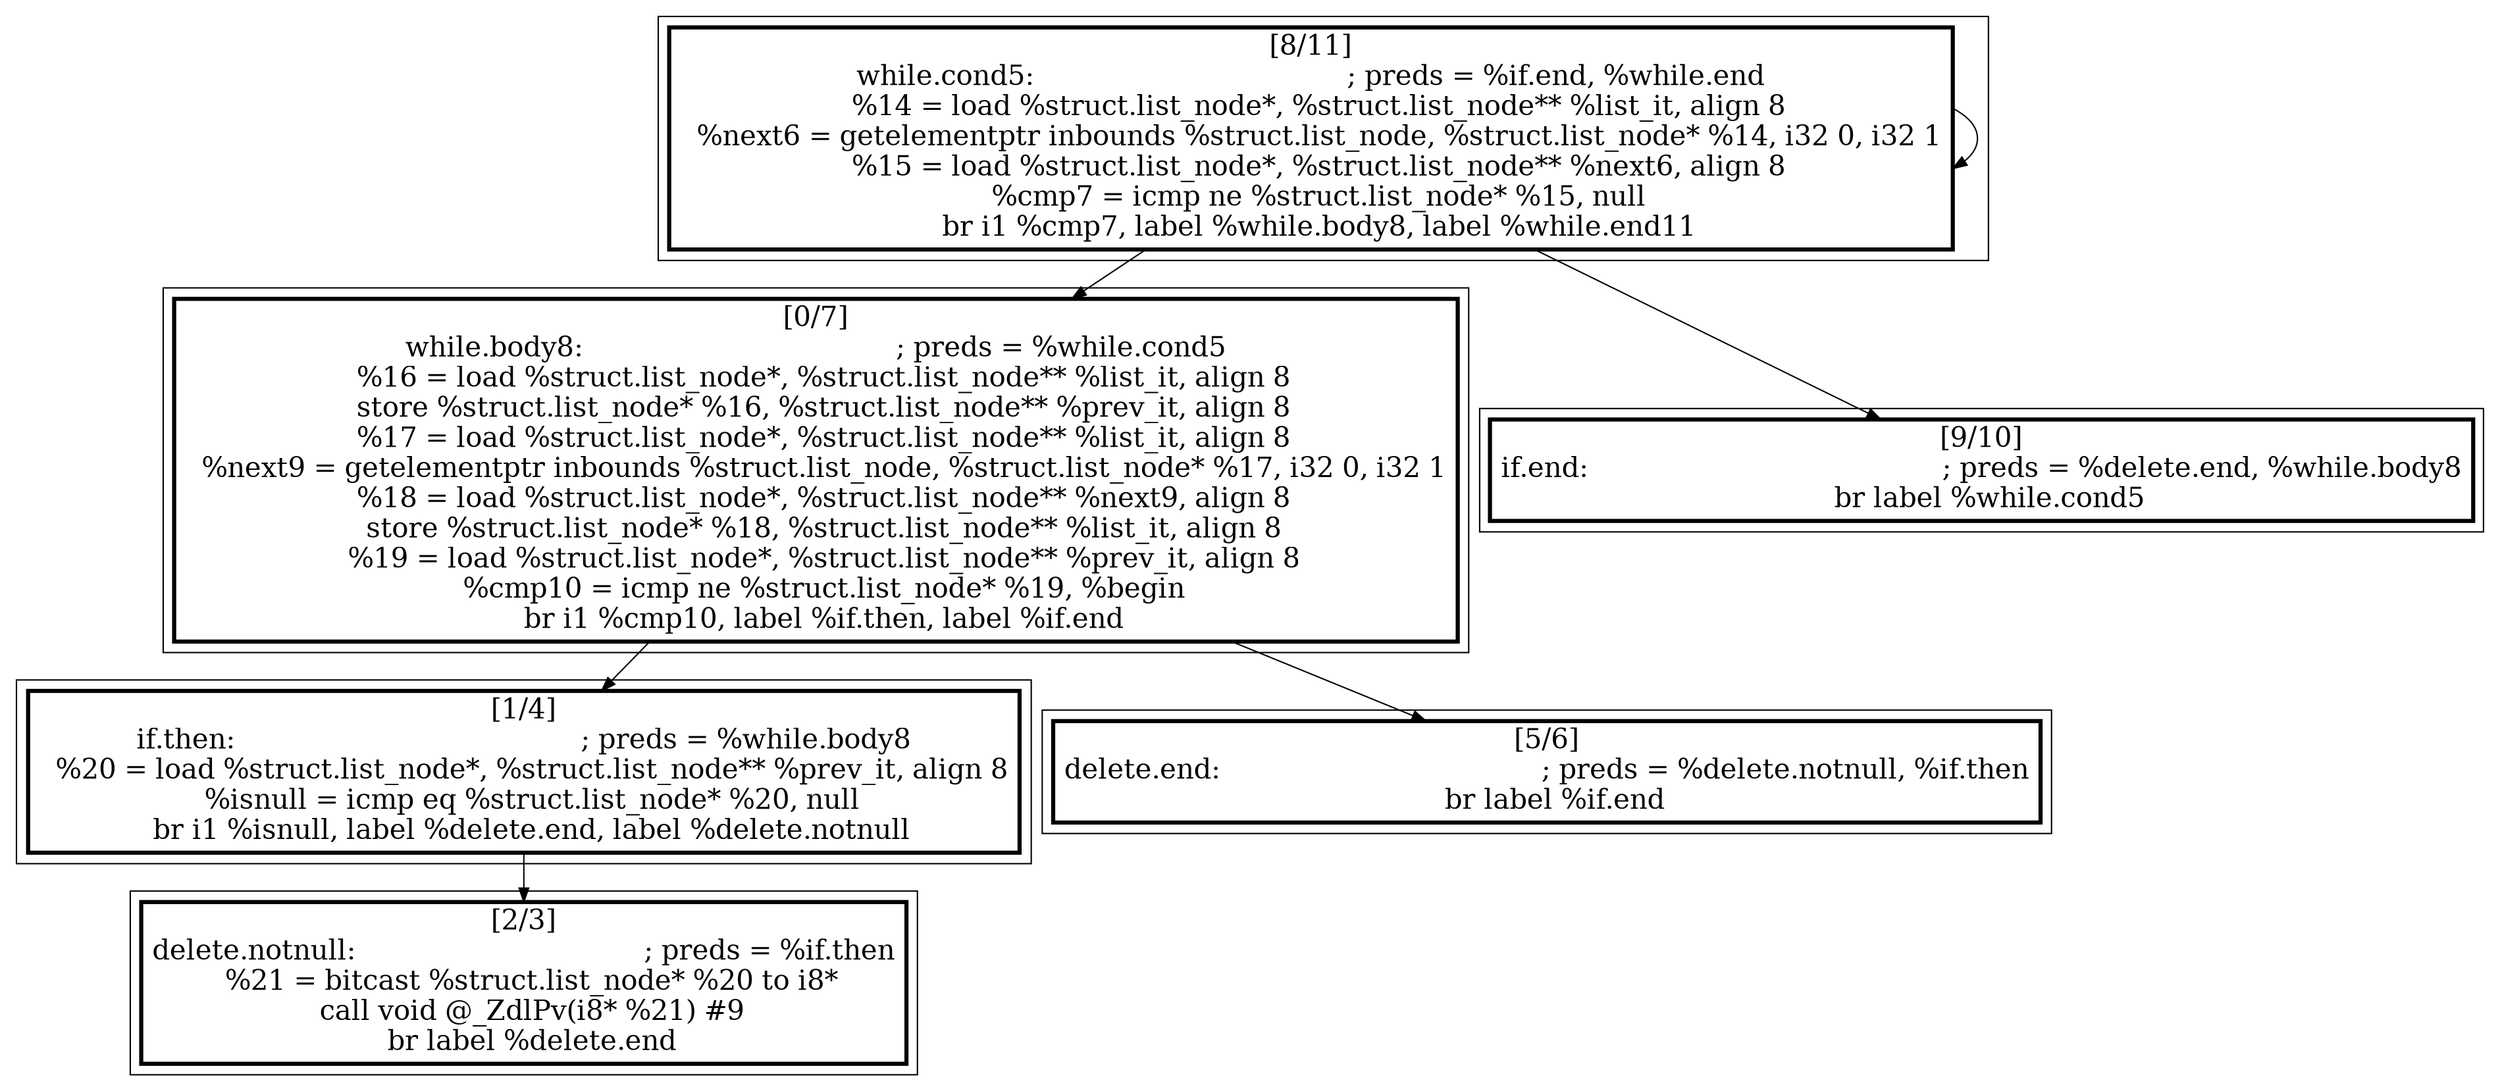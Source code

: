 
digraph G {



node142->node139 [ ]
node142->node141 [ ]
node143->node144 [ ]
node139->node140 [ ]
node143->node143 [ ]
node143->node142 [ ]


subgraph cluster4 {


node143 [penwidth=3.0,fontsize=20,shape=rectangle,label="[8/11]
while.cond5:                                      ; preds = %if.end, %while.end
  %14 = load %struct.list_node*, %struct.list_node** %list_it, align 8
  %next6 = getelementptr inbounds %struct.list_node, %struct.list_node* %14, i32 0, i32 1
  %15 = load %struct.list_node*, %struct.list_node** %next6, align 8
  %cmp7 = icmp ne %struct.list_node* %15, null
  br i1 %cmp7, label %while.body8, label %while.end11
" ]



}

subgraph cluster3 {


node142 [penwidth=3.0,fontsize=20,shape=rectangle,label="[0/7]
while.body8:                                      ; preds = %while.cond5
  %16 = load %struct.list_node*, %struct.list_node** %list_it, align 8
  store %struct.list_node* %16, %struct.list_node** %prev_it, align 8
  %17 = load %struct.list_node*, %struct.list_node** %list_it, align 8
  %next9 = getelementptr inbounds %struct.list_node, %struct.list_node* %17, i32 0, i32 1
  %18 = load %struct.list_node*, %struct.list_node** %next9, align 8
  store %struct.list_node* %18, %struct.list_node** %list_it, align 8
  %19 = load %struct.list_node*, %struct.list_node** %prev_it, align 8
  %cmp10 = icmp ne %struct.list_node* %19, %begin
  br i1 %cmp10, label %if.then, label %if.end
" ]



}

subgraph cluster2 {


node141 [penwidth=3.0,fontsize=20,shape=rectangle,label="[5/6]
delete.end:                                       ; preds = %delete.notnull, %if.then
  br label %if.end
" ]



}

subgraph cluster5 {


node144 [penwidth=3.0,fontsize=20,shape=rectangle,label="[9/10]
if.end:                                           ; preds = %delete.end, %while.body8
  br label %while.cond5
" ]



}

subgraph cluster0 {


node139 [penwidth=3.0,fontsize=20,shape=rectangle,label="[1/4]
if.then:                                          ; preds = %while.body8
  %20 = load %struct.list_node*, %struct.list_node** %prev_it, align 8
  %isnull = icmp eq %struct.list_node* %20, null
  br i1 %isnull, label %delete.end, label %delete.notnull
" ]



}

subgraph cluster1 {


node140 [penwidth=3.0,fontsize=20,shape=rectangle,label="[2/3]
delete.notnull:                                   ; preds = %if.then
  %21 = bitcast %struct.list_node* %20 to i8*
  call void @_ZdlPv(i8* %21) #9
  br label %delete.end
" ]



}

}
